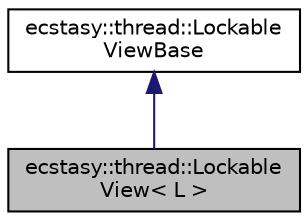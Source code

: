 digraph "ecstasy::thread::LockableView&lt; L &gt;"
{
 // LATEX_PDF_SIZE
  edge [fontname="Helvetica",fontsize="10",labelfontname="Helvetica",labelfontsize="10"];
  node [fontname="Helvetica",fontsize="10",shape=record];
  Node1 [label="ecstasy::thread::Lockable\lView\< L \>",height=0.2,width=0.4,color="black", fillcolor="grey75", style="filled", fontcolor="black",tooltip="Thread safe view of a Lockable object."];
  Node2 -> Node1 [dir="back",color="midnightblue",fontsize="10",style="solid",fontname="Helvetica"];
  Node2 [label="ecstasy::thread::Lockable\lViewBase",height=0.2,width=0.4,color="black", fillcolor="white", style="filled",URL="$classecstasy_1_1thread_1_1_lockable_view_base.html",tooltip="Non template base class for LockableView<T> types."];
}
